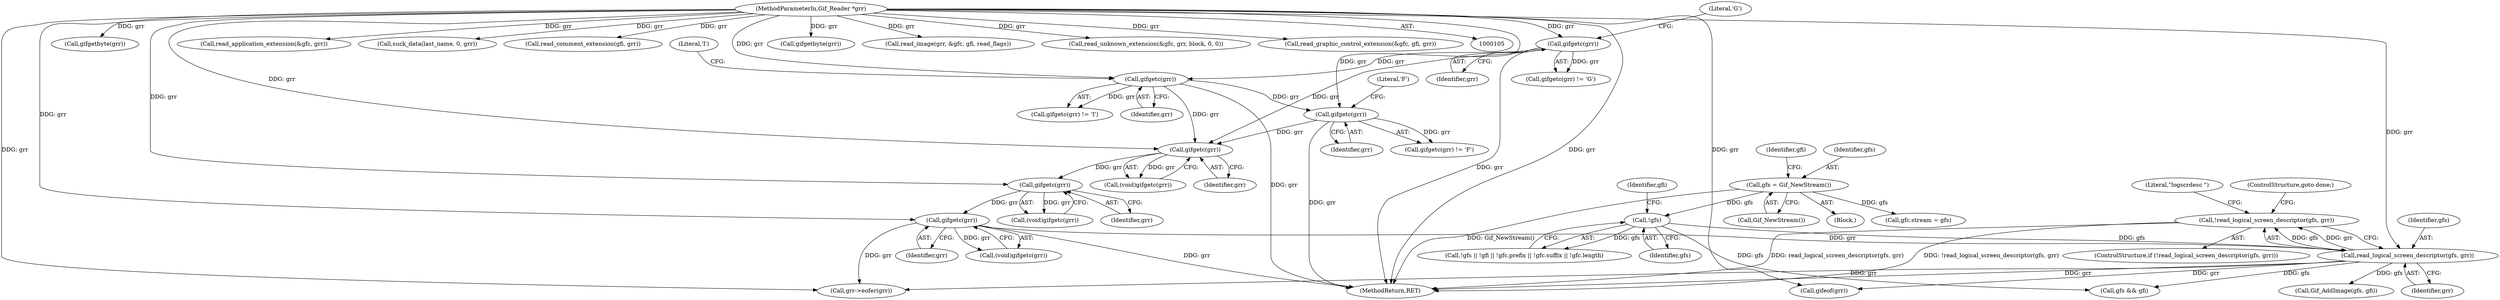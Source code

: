 digraph "0_gifsicle_118a46090c50829dc543179019e6140e1235f909@API" {
"1000232" [label="(Call,!read_logical_screen_descriptor(gfs, grr))"];
"1000233" [label="(Call,read_logical_screen_descriptor(gfs, grr))"];
"1000204" [label="(Call,!gfs)"];
"1000147" [label="(Call,gfs = Gif_NewStream())"];
"1000145" [label="(Call,gifgetc(grr))"];
"1000141" [label="(Call,gifgetc(grr))"];
"1000137" [label="(Call,gifgetc(grr))"];
"1000126" [label="(Call,gifgetc(grr))"];
"1000121" [label="(Call,gifgetc(grr))"];
"1000106" [label="(MethodParameterIn,Gif_Reader *grr)"];
"1000130" [label="(Call,gifgetc(grr))"];
"1000313" [label="(Call,gifgetbyte(grr))"];
"1000106" [label="(MethodParameterIn,Gif_Reader *grr)"];
"1000126" [label="(Call,gifgetc(grr))"];
"1000387" [label="(Call,gfs && gfi)"];
"1000500" [label="(MethodReturn,RET)"];
"1000146" [label="(Identifier,grr)"];
"1000205" [label="(Identifier,gfs)"];
"1000269" [label="(Call,Gif_AddImage(gfs, gfi))"];
"1000346" [label="(Call,read_application_extension(&gfc, grr))"];
"1000234" [label="(Identifier,gfs)"];
"1000122" [label="(Identifier,grr)"];
"1000332" [label="(Call,suck_data(last_name, 0, grr))"];
"1000123" [label="(Literal,'G')"];
"1000147" [label="(Call,gfs = Gif_NewStream())"];
"1000238" [label="(Literal,\"logscrdesc \")"];
"1000142" [label="(Identifier,grr)"];
"1000138" [label="(Identifier,grr)"];
"1000141" [label="(Call,gifgetc(grr))"];
"1000149" [label="(Call,Gif_NewStream())"];
"1000143" [label="(Call,(void)gifgetc(grr))"];
"1000235" [label="(Identifier,grr)"];
"1000130" [label="(Call,gifgetc(grr))"];
"1000340" [label="(Call,read_comment_extension(gfi, grr))"];
"1000231" [label="(ControlStructure,if (!read_logical_screen_descriptor(gfs, grr)))"];
"1000241" [label="(Call,gifeof(grr))"];
"1000485" [label="(Call,grr->eofer(grr))"];
"1000110" [label="(Block,)"];
"1000151" [label="(Identifier,gfi)"];
"1000233" [label="(Call,read_logical_screen_descriptor(gfs, grr))"];
"1000135" [label="(Call,(void)gifgetc(grr))"];
"1000208" [label="(Identifier,gfi)"];
"1000137" [label="(Call,gifgetc(grr))"];
"1000125" [label="(Call,gifgetc(grr) != 'I')"];
"1000121" [label="(Call,gifgetc(grr))"];
"1000247" [label="(Call,gifgetbyte(grr))"];
"1000153" [label="(Call,gfc.stream = gfs)"];
"1000120" [label="(Call,gifgetc(grr) != 'G')"];
"1000276" [label="(Call,read_image(grr, &gfc, gfi, read_flags))"];
"1000352" [label="(Call,read_unknown_extension(&gfc, grr, block, 0, 0))"];
"1000148" [label="(Identifier,gfs)"];
"1000139" [label="(Call,(void)gifgetc(grr))"];
"1000323" [label="(Call,read_graphic_control_extension(&gfc, gfi, grr))"];
"1000129" [label="(Call,gifgetc(grr) != 'F')"];
"1000232" [label="(Call,!read_logical_screen_descriptor(gfs, grr))"];
"1000145" [label="(Call,gifgetc(grr))"];
"1000127" [label="(Identifier,grr)"];
"1000236" [label="(ControlStructure,goto done;)"];
"1000204" [label="(Call,!gfs)"];
"1000203" [label="(Call,!gfs || !gfi || !gfc.prefix || !gfc.suffix || !gfc.length)"];
"1000128" [label="(Literal,'I')"];
"1000131" [label="(Identifier,grr)"];
"1000132" [label="(Literal,'F')"];
"1000232" -> "1000231"  [label="AST: "];
"1000232" -> "1000233"  [label="CFG: "];
"1000233" -> "1000232"  [label="AST: "];
"1000236" -> "1000232"  [label="CFG: "];
"1000238" -> "1000232"  [label="CFG: "];
"1000232" -> "1000500"  [label="DDG: read_logical_screen_descriptor(gfs, grr)"];
"1000232" -> "1000500"  [label="DDG: !read_logical_screen_descriptor(gfs, grr)"];
"1000233" -> "1000232"  [label="DDG: gfs"];
"1000233" -> "1000232"  [label="DDG: grr"];
"1000233" -> "1000235"  [label="CFG: "];
"1000234" -> "1000233"  [label="AST: "];
"1000235" -> "1000233"  [label="AST: "];
"1000233" -> "1000500"  [label="DDG: grr"];
"1000204" -> "1000233"  [label="DDG: gfs"];
"1000145" -> "1000233"  [label="DDG: grr"];
"1000106" -> "1000233"  [label="DDG: grr"];
"1000233" -> "1000241"  [label="DDG: grr"];
"1000233" -> "1000269"  [label="DDG: gfs"];
"1000233" -> "1000387"  [label="DDG: gfs"];
"1000233" -> "1000485"  [label="DDG: grr"];
"1000204" -> "1000203"  [label="AST: "];
"1000204" -> "1000205"  [label="CFG: "];
"1000205" -> "1000204"  [label="AST: "];
"1000208" -> "1000204"  [label="CFG: "];
"1000203" -> "1000204"  [label="CFG: "];
"1000204" -> "1000203"  [label="DDG: gfs"];
"1000147" -> "1000204"  [label="DDG: gfs"];
"1000204" -> "1000387"  [label="DDG: gfs"];
"1000147" -> "1000110"  [label="AST: "];
"1000147" -> "1000149"  [label="CFG: "];
"1000148" -> "1000147"  [label="AST: "];
"1000149" -> "1000147"  [label="AST: "];
"1000151" -> "1000147"  [label="CFG: "];
"1000147" -> "1000500"  [label="DDG: Gif_NewStream()"];
"1000147" -> "1000153"  [label="DDG: gfs"];
"1000145" -> "1000143"  [label="AST: "];
"1000145" -> "1000146"  [label="CFG: "];
"1000146" -> "1000145"  [label="AST: "];
"1000143" -> "1000145"  [label="CFG: "];
"1000145" -> "1000500"  [label="DDG: grr"];
"1000145" -> "1000143"  [label="DDG: grr"];
"1000141" -> "1000145"  [label="DDG: grr"];
"1000106" -> "1000145"  [label="DDG: grr"];
"1000145" -> "1000485"  [label="DDG: grr"];
"1000141" -> "1000139"  [label="AST: "];
"1000141" -> "1000142"  [label="CFG: "];
"1000142" -> "1000141"  [label="AST: "];
"1000139" -> "1000141"  [label="CFG: "];
"1000141" -> "1000139"  [label="DDG: grr"];
"1000137" -> "1000141"  [label="DDG: grr"];
"1000106" -> "1000141"  [label="DDG: grr"];
"1000137" -> "1000135"  [label="AST: "];
"1000137" -> "1000138"  [label="CFG: "];
"1000138" -> "1000137"  [label="AST: "];
"1000135" -> "1000137"  [label="CFG: "];
"1000137" -> "1000135"  [label="DDG: grr"];
"1000126" -> "1000137"  [label="DDG: grr"];
"1000121" -> "1000137"  [label="DDG: grr"];
"1000130" -> "1000137"  [label="DDG: grr"];
"1000106" -> "1000137"  [label="DDG: grr"];
"1000126" -> "1000125"  [label="AST: "];
"1000126" -> "1000127"  [label="CFG: "];
"1000127" -> "1000126"  [label="AST: "];
"1000128" -> "1000126"  [label="CFG: "];
"1000126" -> "1000500"  [label="DDG: grr"];
"1000126" -> "1000125"  [label="DDG: grr"];
"1000121" -> "1000126"  [label="DDG: grr"];
"1000106" -> "1000126"  [label="DDG: grr"];
"1000126" -> "1000130"  [label="DDG: grr"];
"1000121" -> "1000120"  [label="AST: "];
"1000121" -> "1000122"  [label="CFG: "];
"1000122" -> "1000121"  [label="AST: "];
"1000123" -> "1000121"  [label="CFG: "];
"1000121" -> "1000500"  [label="DDG: grr"];
"1000121" -> "1000120"  [label="DDG: grr"];
"1000106" -> "1000121"  [label="DDG: grr"];
"1000106" -> "1000105"  [label="AST: "];
"1000106" -> "1000500"  [label="DDG: grr"];
"1000106" -> "1000130"  [label="DDG: grr"];
"1000106" -> "1000241"  [label="DDG: grr"];
"1000106" -> "1000247"  [label="DDG: grr"];
"1000106" -> "1000276"  [label="DDG: grr"];
"1000106" -> "1000313"  [label="DDG: grr"];
"1000106" -> "1000323"  [label="DDG: grr"];
"1000106" -> "1000332"  [label="DDG: grr"];
"1000106" -> "1000340"  [label="DDG: grr"];
"1000106" -> "1000346"  [label="DDG: grr"];
"1000106" -> "1000352"  [label="DDG: grr"];
"1000106" -> "1000485"  [label="DDG: grr"];
"1000130" -> "1000129"  [label="AST: "];
"1000130" -> "1000131"  [label="CFG: "];
"1000131" -> "1000130"  [label="AST: "];
"1000132" -> "1000130"  [label="CFG: "];
"1000130" -> "1000500"  [label="DDG: grr"];
"1000130" -> "1000129"  [label="DDG: grr"];
}

